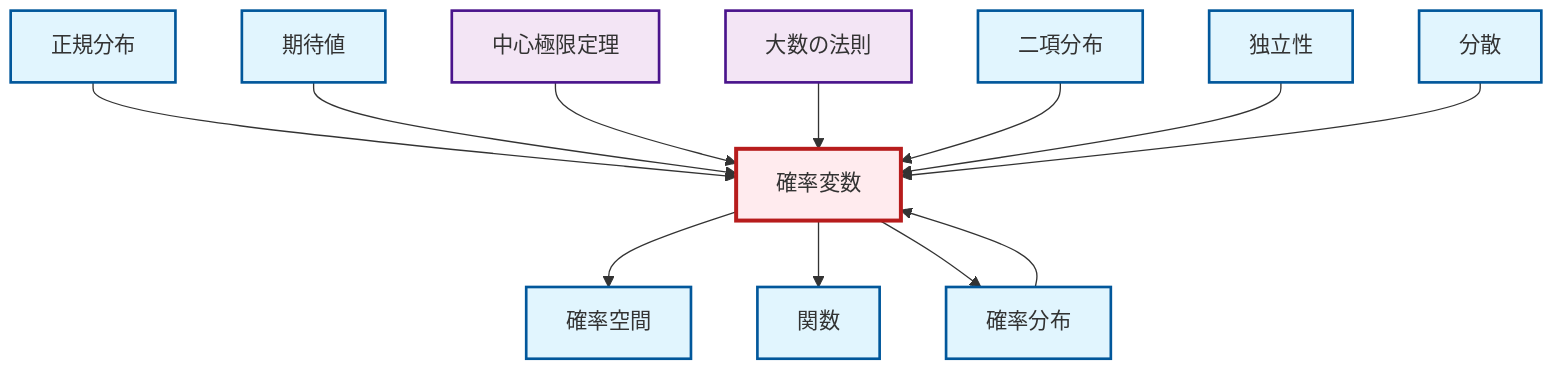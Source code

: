 graph TD
    classDef definition fill:#e1f5fe,stroke:#01579b,stroke-width:2px
    classDef theorem fill:#f3e5f5,stroke:#4a148c,stroke-width:2px
    classDef axiom fill:#fff3e0,stroke:#e65100,stroke-width:2px
    classDef example fill:#e8f5e9,stroke:#1b5e20,stroke-width:2px
    classDef current fill:#ffebee,stroke:#b71c1c,stroke-width:3px
    def-random-variable["確率変数"]:::definition
    thm-central-limit["中心極限定理"]:::theorem
    def-expectation["期待値"]:::definition
    def-normal-distribution["正規分布"]:::definition
    def-binomial-distribution["二項分布"]:::definition
    def-probability-distribution["確率分布"]:::definition
    thm-law-of-large-numbers["大数の法則"]:::theorem
    def-function["関数"]:::definition
    def-independence["独立性"]:::definition
    def-probability-space["確率空間"]:::definition
    def-variance["分散"]:::definition
    def-normal-distribution --> def-random-variable
    def-probability-distribution --> def-random-variable
    def-expectation --> def-random-variable
    thm-central-limit --> def-random-variable
    thm-law-of-large-numbers --> def-random-variable
    def-binomial-distribution --> def-random-variable
    def-independence --> def-random-variable
    def-random-variable --> def-probability-space
    def-variance --> def-random-variable
    def-random-variable --> def-function
    def-random-variable --> def-probability-distribution
    class def-random-variable current